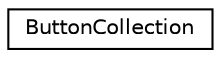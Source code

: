 digraph "Graphical Class Hierarchy"
{
 // LATEX_PDF_SIZE
  edge [fontname="Helvetica",fontsize="10",labelfontname="Helvetica",labelfontsize="10"];
  node [fontname="Helvetica",fontsize="10",shape=record];
  rankdir="LR";
  Node0 [label="ButtonCollection",height=0.2,width=0.4,color="black", fillcolor="white", style="filled",URL="$classButtonCollection.html",tooltip="collection class for all the buttons"];
}
